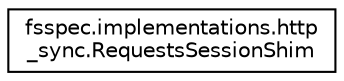 digraph "Graphical Class Hierarchy"
{
 // LATEX_PDF_SIZE
  edge [fontname="Helvetica",fontsize="10",labelfontname="Helvetica",labelfontsize="10"];
  node [fontname="Helvetica",fontsize="10",shape=record];
  rankdir="LR";
  Node0 [label="fsspec.implementations.http\l_sync.RequestsSessionShim",height=0.2,width=0.4,color="black", fillcolor="white", style="filled",URL="$classfsspec_1_1implementations_1_1http__sync_1_1RequestsSessionShim.html",tooltip=" "];
}
